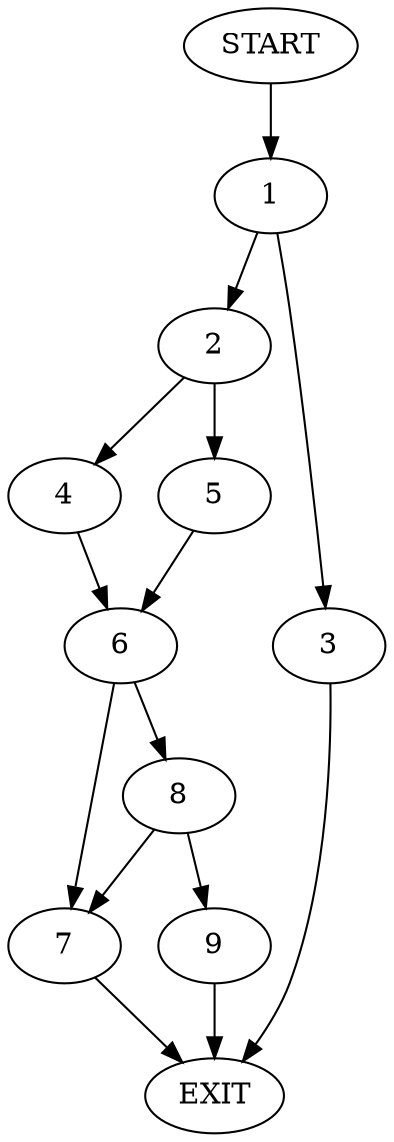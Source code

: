 digraph {
0 [label="START"]
10 [label="EXIT"]
0 -> 1
1 -> 2
1 -> 3
3 -> 10
2 -> 4
2 -> 5
5 -> 6
4 -> 6
6 -> 7
6 -> 8
7 -> 10
8 -> 7
8 -> 9
9 -> 10
}

